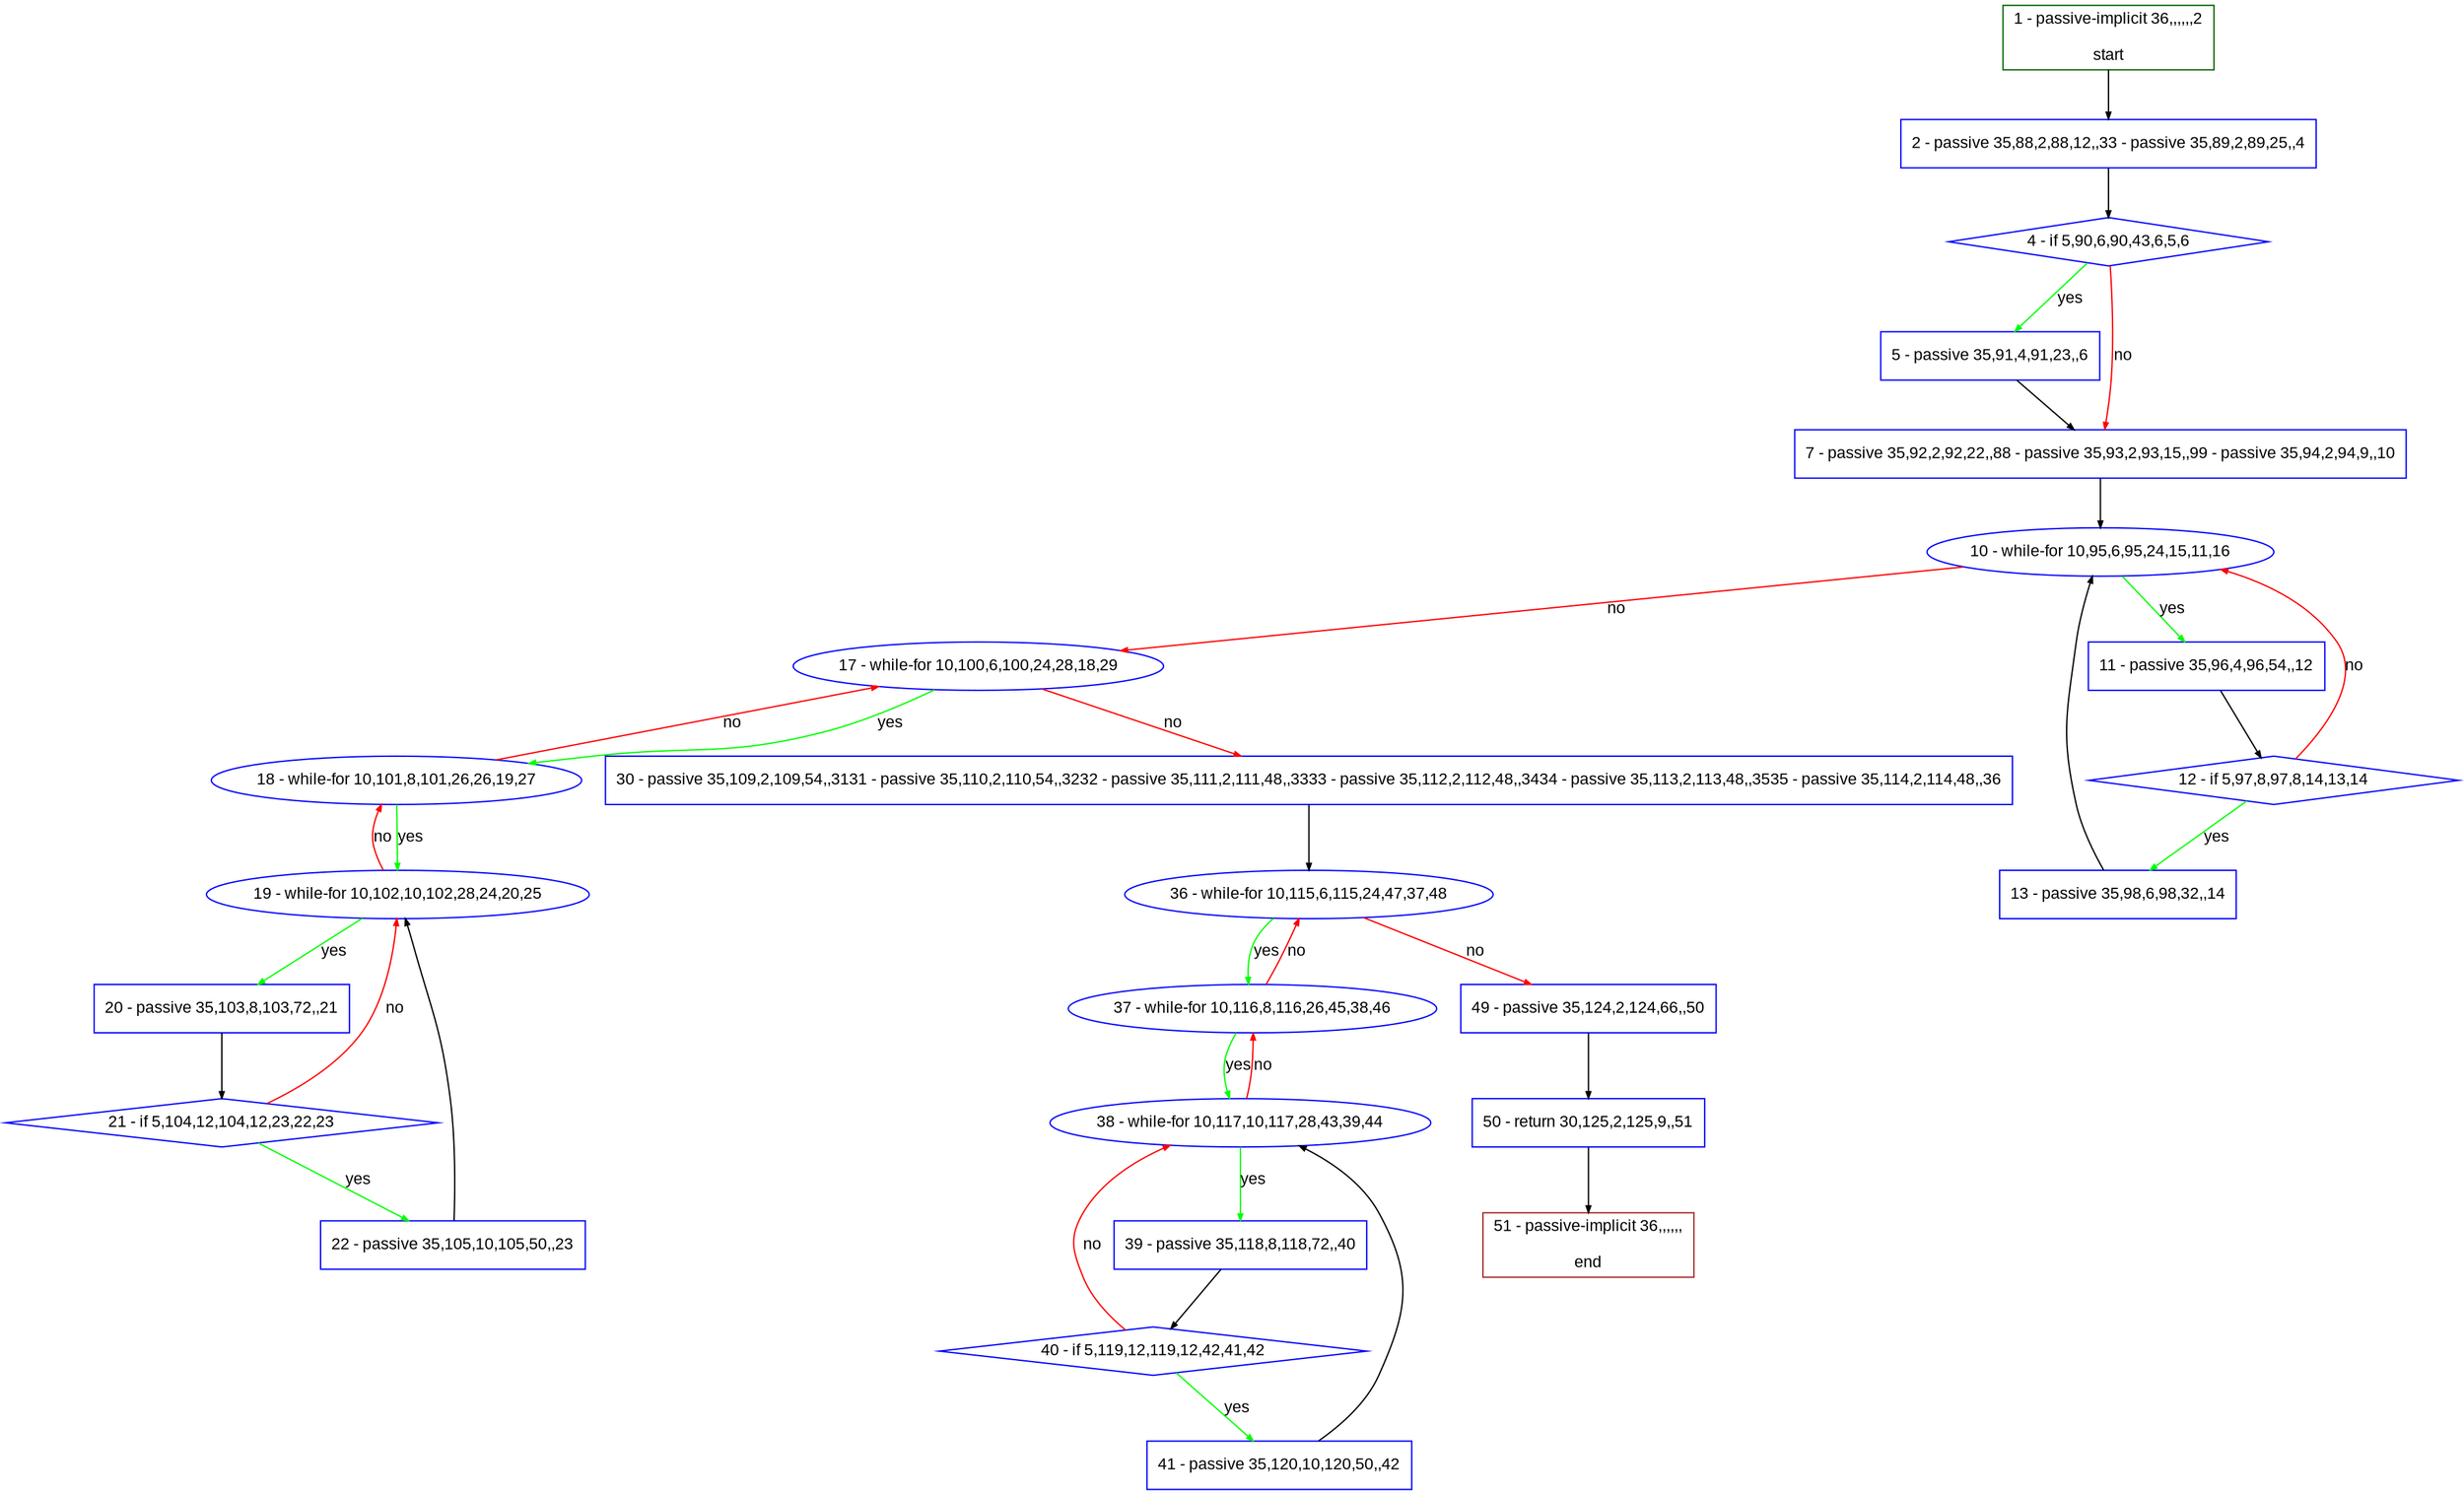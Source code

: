 digraph "" {
  graph [pack="true", label="", fontsize="12", packmode="clust", fontname="Arial", fillcolor="#FFFFCC", bgcolor="white", style="rounded,filled", compound="true"];
  node [node_initialized="no", label="", color="grey", fontsize="12", fillcolor="white", fontname="Arial", style="filled", shape="rectangle", compound="true", fixedsize="false"];
  edge [fontcolor="black", arrowhead="normal", arrowtail="none", arrowsize="0.5", ltail="", label="", color="black", fontsize="12", lhead="", fontname="Arial", dir="forward", compound="true"];
  __N1 [label="2 - passive 35,88,2,88,12,,33 - passive 35,89,2,89,25,,4", color="#0000ff", fillcolor="#ffffff", style="filled", shape="box"];
  __N2 [label="1 - passive-implicit 36,,,,,,2\n\nstart", color="#006400", fillcolor="#ffffff", style="filled", shape="box"];
  __N3 [label="4 - if 5,90,6,90,43,6,5,6", color="#0000ff", fillcolor="#ffffff", style="filled", shape="diamond"];
  __N4 [label="5 - passive 35,91,4,91,23,,6", color="#0000ff", fillcolor="#ffffff", style="filled", shape="box"];
  __N5 [label="7 - passive 35,92,2,92,22,,88 - passive 35,93,2,93,15,,99 - passive 35,94,2,94,9,,10", color="#0000ff", fillcolor="#ffffff", style="filled", shape="box"];
  __N6 [label="10 - while-for 10,95,6,95,24,15,11,16", color="#0000ff", fillcolor="#ffffff", style="filled", shape="oval"];
  __N7 [label="11 - passive 35,96,4,96,54,,12", color="#0000ff", fillcolor="#ffffff", style="filled", shape="box"];
  __N8 [label="17 - while-for 10,100,6,100,24,28,18,29", color="#0000ff", fillcolor="#ffffff", style="filled", shape="oval"];
  __N9 [label="12 - if 5,97,8,97,8,14,13,14", color="#0000ff", fillcolor="#ffffff", style="filled", shape="diamond"];
  __N10 [label="13 - passive 35,98,6,98,32,,14", color="#0000ff", fillcolor="#ffffff", style="filled", shape="box"];
  __N11 [label="18 - while-for 10,101,8,101,26,26,19,27", color="#0000ff", fillcolor="#ffffff", style="filled", shape="oval"];
  __N12 [label="30 - passive 35,109,2,109,54,,3131 - passive 35,110,2,110,54,,3232 - passive 35,111,2,111,48,,3333 - passive 35,112,2,112,48,,3434 - passive 35,113,2,113,48,,3535 - passive 35,114,2,114,48,,36", color="#0000ff", fillcolor="#ffffff", style="filled", shape="box"];
  __N13 [label="19 - while-for 10,102,10,102,28,24,20,25", color="#0000ff", fillcolor="#ffffff", style="filled", shape="oval"];
  __N14 [label="20 - passive 35,103,8,103,72,,21", color="#0000ff", fillcolor="#ffffff", style="filled", shape="box"];
  __N15 [label="21 - if 5,104,12,104,12,23,22,23", color="#0000ff", fillcolor="#ffffff", style="filled", shape="diamond"];
  __N16 [label="22 - passive 35,105,10,105,50,,23", color="#0000ff", fillcolor="#ffffff", style="filled", shape="box"];
  __N17 [label="36 - while-for 10,115,6,115,24,47,37,48", color="#0000ff", fillcolor="#ffffff", style="filled", shape="oval"];
  __N18 [label="37 - while-for 10,116,8,116,26,45,38,46", color="#0000ff", fillcolor="#ffffff", style="filled", shape="oval"];
  __N19 [label="49 - passive 35,124,2,124,66,,50", color="#0000ff", fillcolor="#ffffff", style="filled", shape="box"];
  __N20 [label="38 - while-for 10,117,10,117,28,43,39,44", color="#0000ff", fillcolor="#ffffff", style="filled", shape="oval"];
  __N21 [label="39 - passive 35,118,8,118,72,,40", color="#0000ff", fillcolor="#ffffff", style="filled", shape="box"];
  __N22 [label="40 - if 5,119,12,119,12,42,41,42", color="#0000ff", fillcolor="#ffffff", style="filled", shape="diamond"];
  __N23 [label="41 - passive 35,120,10,120,50,,42", color="#0000ff", fillcolor="#ffffff", style="filled", shape="box"];
  __N24 [label="50 - return 30,125,2,125,9,,51", color="#0000ff", fillcolor="#ffffff", style="filled", shape="box"];
  __N25 [label="51 - passive-implicit 36,,,,,,\n\nend", color="#a52a2a", fillcolor="#ffffff", style="filled", shape="box"];
  __N2 -> __N1 [arrowhead="normal", arrowtail="none", color="#000000", label="", dir="forward"];
  __N1 -> __N3 [arrowhead="normal", arrowtail="none", color="#000000", label="", dir="forward"];
  __N3 -> __N4 [arrowhead="normal", arrowtail="none", color="#00ff00", label="yes", dir="forward"];
  __N3 -> __N5 [arrowhead="normal", arrowtail="none", color="#ff0000", label="no", dir="forward"];
  __N4 -> __N5 [arrowhead="normal", arrowtail="none", color="#000000", label="", dir="forward"];
  __N5 -> __N6 [arrowhead="normal", arrowtail="none", color="#000000", label="", dir="forward"];
  __N6 -> __N7 [arrowhead="normal", arrowtail="none", color="#00ff00", label="yes", dir="forward"];
  __N6 -> __N8 [arrowhead="normal", arrowtail="none", color="#ff0000", label="no", dir="forward"];
  __N7 -> __N9 [arrowhead="normal", arrowtail="none", color="#000000", label="", dir="forward"];
  __N9 -> __N6 [arrowhead="normal", arrowtail="none", color="#ff0000", label="no", dir="forward"];
  __N9 -> __N10 [arrowhead="normal", arrowtail="none", color="#00ff00", label="yes", dir="forward"];
  __N10 -> __N6 [arrowhead="normal", arrowtail="none", color="#000000", label="", dir="forward"];
  __N8 -> __N11 [arrowhead="normal", arrowtail="none", color="#00ff00", label="yes", dir="forward"];
  __N11 -> __N8 [arrowhead="normal", arrowtail="none", color="#ff0000", label="no", dir="forward"];
  __N8 -> __N12 [arrowhead="normal", arrowtail="none", color="#ff0000", label="no", dir="forward"];
  __N11 -> __N13 [arrowhead="normal", arrowtail="none", color="#00ff00", label="yes", dir="forward"];
  __N13 -> __N11 [arrowhead="normal", arrowtail="none", color="#ff0000", label="no", dir="forward"];
  __N13 -> __N14 [arrowhead="normal", arrowtail="none", color="#00ff00", label="yes", dir="forward"];
  __N14 -> __N15 [arrowhead="normal", arrowtail="none", color="#000000", label="", dir="forward"];
  __N15 -> __N13 [arrowhead="normal", arrowtail="none", color="#ff0000", label="no", dir="forward"];
  __N15 -> __N16 [arrowhead="normal", arrowtail="none", color="#00ff00", label="yes", dir="forward"];
  __N16 -> __N13 [arrowhead="normal", arrowtail="none", color="#000000", label="", dir="forward"];
  __N12 -> __N17 [arrowhead="normal", arrowtail="none", color="#000000", label="", dir="forward"];
  __N17 -> __N18 [arrowhead="normal", arrowtail="none", color="#00ff00", label="yes", dir="forward"];
  __N18 -> __N17 [arrowhead="normal", arrowtail="none", color="#ff0000", label="no", dir="forward"];
  __N17 -> __N19 [arrowhead="normal", arrowtail="none", color="#ff0000", label="no", dir="forward"];
  __N18 -> __N20 [arrowhead="normal", arrowtail="none", color="#00ff00", label="yes", dir="forward"];
  __N20 -> __N18 [arrowhead="normal", arrowtail="none", color="#ff0000", label="no", dir="forward"];
  __N20 -> __N21 [arrowhead="normal", arrowtail="none", color="#00ff00", label="yes", dir="forward"];
  __N21 -> __N22 [arrowhead="normal", arrowtail="none", color="#000000", label="", dir="forward"];
  __N22 -> __N20 [arrowhead="normal", arrowtail="none", color="#ff0000", label="no", dir="forward"];
  __N22 -> __N23 [arrowhead="normal", arrowtail="none", color="#00ff00", label="yes", dir="forward"];
  __N23 -> __N20 [arrowhead="normal", arrowtail="none", color="#000000", label="", dir="forward"];
  __N19 -> __N24 [arrowhead="normal", arrowtail="none", color="#000000", label="", dir="forward"];
  __N24 -> __N25 [arrowhead="normal", arrowtail="none", color="#000000", label="", dir="forward"];
}
